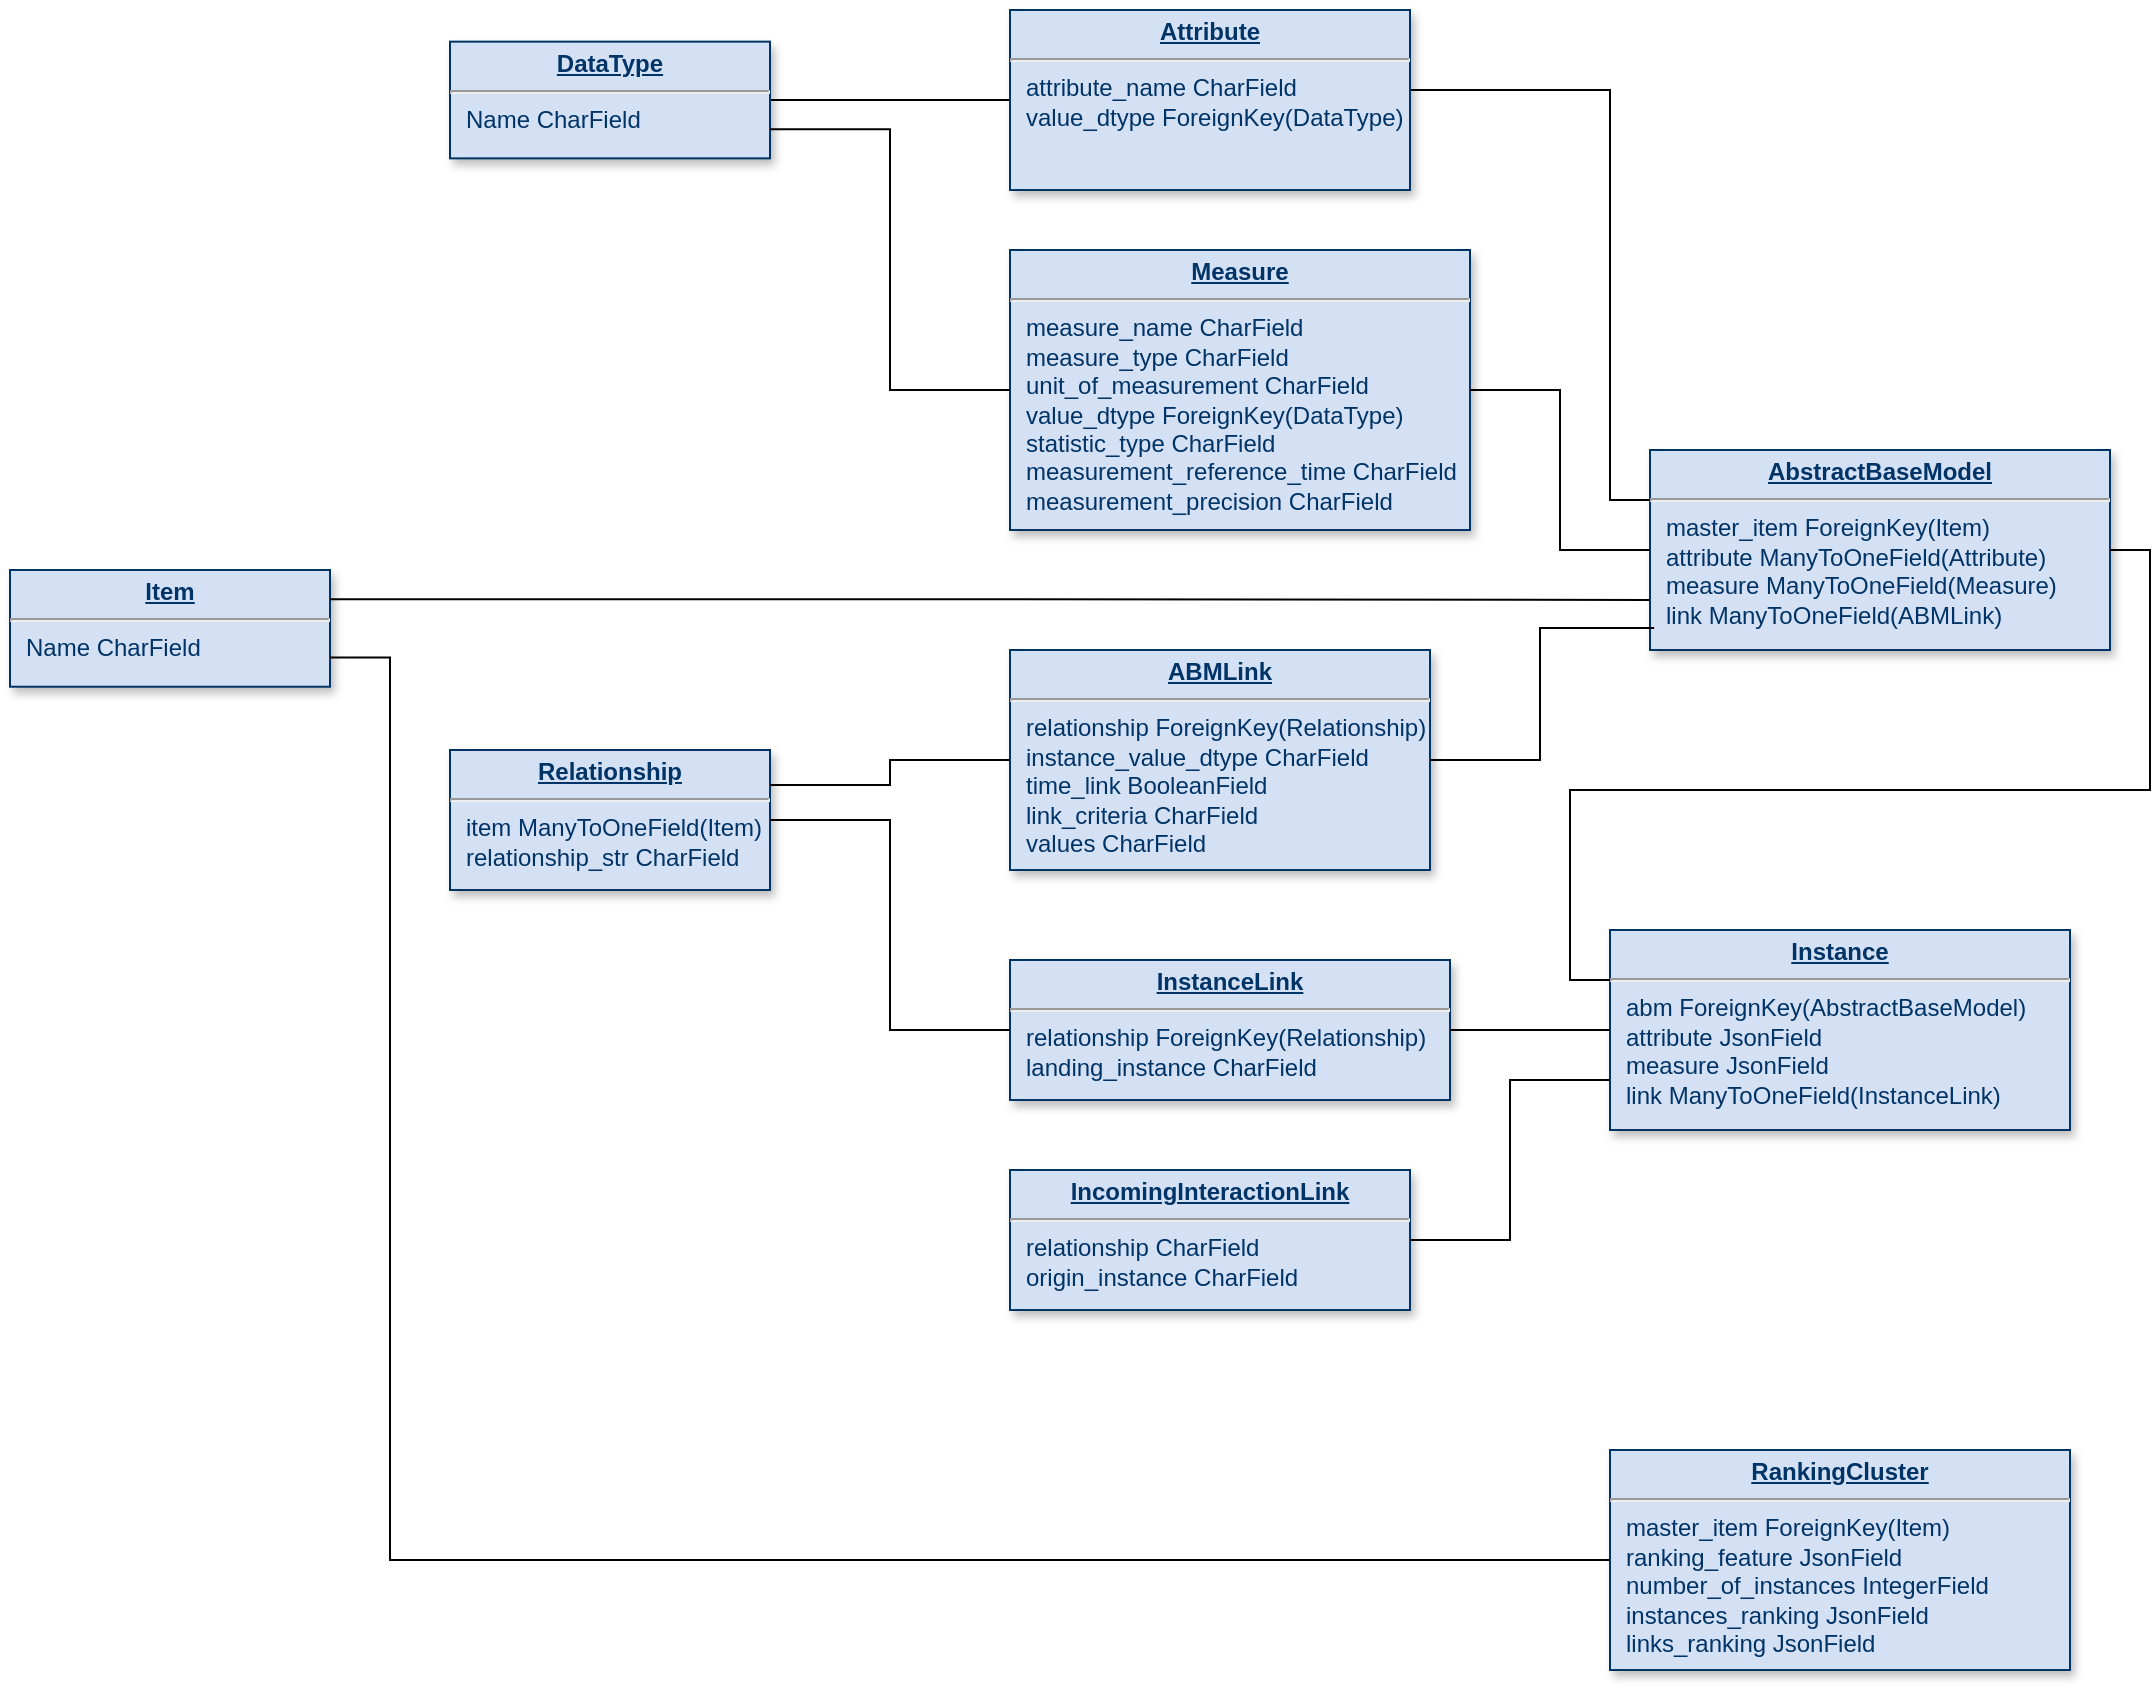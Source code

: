 <mxfile version="13.8.1" type="github">
  <diagram name="Page-1" id="efa7a0a1-bf9b-a30e-e6df-94a7791c09e9">
    <mxGraphModel dx="1694" dy="491" grid="1" gridSize="10" guides="1" tooltips="1" connect="1" arrows="1" fold="1" page="1" pageScale="1" pageWidth="826" pageHeight="1169" background="#ffffff" math="0" shadow="0">
      <root>
        <mxCell id="0" />
        <mxCell id="1" parent="0" />
        <mxCell id="dLQtuvFmYOMqUXObBdYa-115" style="edgeStyle=orthogonalEdgeStyle;rounded=0;orthogonalLoop=1;jettySize=auto;html=1;entryX=0;entryY=0.5;entryDx=0;entryDy=0;endArrow=none;endFill=0;" parent="1" source="25" target="dLQtuvFmYOMqUXObBdYa-114" edge="1">
          <mxGeometry relative="1" as="geometry" />
        </mxCell>
        <mxCell id="25" value="&lt;p style=&quot;margin: 0px ; margin-top: 4px ; text-align: center ; text-decoration: underline&quot;&gt;&lt;b&gt;DataType&lt;/b&gt;&lt;/p&gt;&lt;hr&gt;&lt;p style=&quot;margin: 0px ; margin-left: 8px&quot;&gt;Name CharField&lt;/p&gt;" style="verticalAlign=top;align=left;overflow=fill;fontSize=12;fontFamily=Helvetica;html=1;strokeColor=#003366;shadow=1;fillColor=#D4E1F5;fontColor=#003366" parent="1" vertex="1">
          <mxGeometry x="30" y="185.82" width="160" height="58.36" as="geometry" />
        </mxCell>
        <mxCell id="XLXMaAL3mI5uWrxPO-Kz-27" style="edgeStyle=orthogonalEdgeStyle;rounded=0;orthogonalLoop=1;jettySize=auto;html=1;exitX=1;exitY=0.5;exitDx=0;exitDy=0;entryX=0;entryY=0.25;entryDx=0;entryDy=0;endArrow=none;endFill=0;" parent="1" source="dLQtuvFmYOMqUXObBdYa-114" target="dLQtuvFmYOMqUXObBdYa-119" edge="1">
          <mxGeometry relative="1" as="geometry">
            <Array as="points">
              <mxPoint x="510" y="210" />
              <mxPoint x="610" y="210" />
              <mxPoint x="610" y="415" />
            </Array>
          </mxGeometry>
        </mxCell>
        <mxCell id="dLQtuvFmYOMqUXObBdYa-114" value="&lt;p style=&quot;margin: 0px ; margin-top: 4px ; text-align: center ; text-decoration: underline&quot;&gt;&lt;b&gt;Attribute&lt;/b&gt;&lt;/p&gt;&lt;hr&gt;&lt;p style=&quot;margin: 0px ; margin-left: 8px&quot;&gt;attribute_name CharField&lt;/p&gt;&lt;p style=&quot;margin: 0px ; margin-left: 8px&quot;&gt;value_dtype ForeignKey(DataType)&lt;/p&gt;" style="verticalAlign=top;align=left;overflow=fill;fontSize=12;fontFamily=Helvetica;html=1;strokeColor=#003366;shadow=1;fillColor=#D4E1F5;fontColor=#003366" parent="1" vertex="1">
          <mxGeometry x="310" y="170" width="200" height="90" as="geometry" />
        </mxCell>
        <mxCell id="dLQtuvFmYOMqUXObBdYa-116" value="&lt;p style=&quot;margin: 0px ; margin-top: 4px ; text-align: center ; text-decoration: underline&quot;&gt;&lt;b&gt;Measure&lt;/b&gt;&lt;/p&gt;&lt;hr&gt;&lt;p style=&quot;margin: 0px ; margin-left: 8px&quot;&gt;measure_name CharField&lt;/p&gt;&lt;p style=&quot;margin: 0px ; margin-left: 8px&quot;&gt;measure_type CharField&lt;/p&gt;&lt;p style=&quot;margin: 0px ; margin-left: 8px&quot;&gt;unit_of_measurement CharField&lt;/p&gt;&lt;p style=&quot;margin: 0px ; margin-left: 8px&quot;&gt;value_dtype ForeignKey(DataType)&lt;br&gt;&lt;/p&gt;&lt;p style=&quot;margin: 0px ; margin-left: 8px&quot;&gt;statistic_type CharField&lt;/p&gt;&lt;p style=&quot;margin: 0px ; margin-left: 8px&quot;&gt;measurement_reference_time CharField&lt;/p&gt;&lt;p style=&quot;margin: 0px ; margin-left: 8px&quot;&gt;measurement_precision CharField&lt;/p&gt;" style="verticalAlign=top;align=left;overflow=fill;fontSize=12;fontFamily=Helvetica;html=1;strokeColor=#003366;shadow=1;fillColor=#D4E1F5;fontColor=#003366" parent="1" vertex="1">
          <mxGeometry x="310" y="290" width="230" height="140" as="geometry" />
        </mxCell>
        <mxCell id="dLQtuvFmYOMqUXObBdYa-117" style="edgeStyle=orthogonalEdgeStyle;rounded=0;orthogonalLoop=1;jettySize=auto;html=1;entryX=0;entryY=0.5;entryDx=0;entryDy=0;endArrow=none;endFill=0;exitX=1;exitY=0.75;exitDx=0;exitDy=0;" parent="1" source="25" target="dLQtuvFmYOMqUXObBdYa-116" edge="1">
          <mxGeometry relative="1" as="geometry">
            <mxPoint x="200" y="225" as="sourcePoint" />
            <mxPoint x="320" y="225" as="targetPoint" />
          </mxGeometry>
        </mxCell>
        <mxCell id="dLQtuvFmYOMqUXObBdYa-118" value="&lt;p style=&quot;margin: 0px ; margin-top: 4px ; text-align: center ; text-decoration: underline&quot;&gt;&lt;b&gt;ABMLink&lt;/b&gt;&lt;/p&gt;&lt;hr&gt;&lt;p style=&quot;margin: 0px ; margin-left: 8px&quot;&gt;relationship ForeignKey(Relationship)&lt;/p&gt;&lt;p style=&quot;margin: 0px ; margin-left: 8px&quot;&gt;instance_value_dtype CharField&lt;/p&gt;&lt;p style=&quot;margin: 0px ; margin-left: 8px&quot;&gt;time_link BooleanField&lt;/p&gt;&lt;p style=&quot;margin: 0px ; margin-left: 8px&quot;&gt;link_criteria CharField&lt;/p&gt;&lt;p style=&quot;margin: 0px ; margin-left: 8px&quot;&gt;values CharField&lt;/p&gt;" style="verticalAlign=top;align=left;overflow=fill;fontSize=12;fontFamily=Helvetica;html=1;strokeColor=#003366;shadow=1;fillColor=#D4E1F5;fontColor=#003366" parent="1" vertex="1">
          <mxGeometry x="310" y="490" width="210" height="110" as="geometry" />
        </mxCell>
        <mxCell id="dLQtuvFmYOMqUXObBdYa-119" value="&lt;p style=&quot;margin: 0px ; margin-top: 4px ; text-align: center ; text-decoration: underline&quot;&gt;&lt;b&gt;AbstractBaseModel&lt;/b&gt;&lt;/p&gt;&lt;hr&gt;&lt;p style=&quot;margin: 0px ; margin-left: 8px&quot;&gt;master_item ForeignKey(Item)&lt;/p&gt;&lt;p style=&quot;margin: 0px ; margin-left: 8px&quot;&gt;attribute ManyToOneField(Attribute)&lt;/p&gt;&lt;p style=&quot;margin: 0px ; margin-left: 8px&quot;&gt;measure ManyToOneField(Measure)&lt;/p&gt;&lt;p style=&quot;margin: 0px ; margin-left: 8px&quot;&gt;link ManyToOneField(ABMLink)&lt;/p&gt;" style="verticalAlign=top;align=left;overflow=fill;fontSize=12;fontFamily=Helvetica;html=1;strokeColor=#003366;shadow=1;fillColor=#D4E1F5;fontColor=#003366" parent="1" vertex="1">
          <mxGeometry x="630" y="390" width="230" height="100" as="geometry" />
        </mxCell>
        <mxCell id="dLQtuvFmYOMqUXObBdYa-122" style="edgeStyle=orthogonalEdgeStyle;rounded=0;orthogonalLoop=1;jettySize=auto;html=1;entryX=0;entryY=0.5;entryDx=0;entryDy=0;endArrow=none;endFill=0;exitX=1;exitY=0.5;exitDx=0;exitDy=0;" parent="1" source="dLQtuvFmYOMqUXObBdYa-116" target="dLQtuvFmYOMqUXObBdYa-119" edge="1">
          <mxGeometry relative="1" as="geometry">
            <mxPoint x="520" y="150" as="sourcePoint" />
            <mxPoint x="650" y="150" as="targetPoint" />
          </mxGeometry>
        </mxCell>
        <mxCell id="XLXMaAL3mI5uWrxPO-Kz-25" value="&lt;p style=&quot;margin: 0px ; margin-top: 4px ; text-align: center ; text-decoration: underline&quot;&gt;&lt;b&gt;Item&lt;/b&gt;&lt;/p&gt;&lt;hr&gt;&lt;p style=&quot;margin: 0px ; margin-left: 8px&quot;&gt;Name CharField&lt;/p&gt;" style="verticalAlign=top;align=left;overflow=fill;fontSize=12;fontFamily=Helvetica;html=1;strokeColor=#003366;shadow=1;fillColor=#D4E1F5;fontColor=#003366" parent="1" vertex="1">
          <mxGeometry x="-190" y="450" width="160" height="58.36" as="geometry" />
        </mxCell>
        <mxCell id="XLXMaAL3mI5uWrxPO-Kz-28" value="&lt;p style=&quot;margin: 0px ; margin-top: 4px ; text-align: center ; text-decoration: underline&quot;&gt;&lt;b&gt;Instance&lt;/b&gt;&lt;/p&gt;&lt;hr&gt;&lt;p style=&quot;margin: 0px ; margin-left: 8px&quot;&gt;abm ForeignKey(AbstractBaseModel)&lt;/p&gt;&lt;p style=&quot;margin: 0px ; margin-left: 8px&quot;&gt;attribute JsonField&lt;/p&gt;&lt;p style=&quot;margin: 0px ; margin-left: 8px&quot;&gt;measure JsonField&lt;/p&gt;&lt;p style=&quot;margin: 0px ; margin-left: 8px&quot;&gt;link ManyToOneField(InstanceLink)&lt;/p&gt;" style="verticalAlign=top;align=left;overflow=fill;fontSize=12;fontFamily=Helvetica;html=1;strokeColor=#003366;shadow=1;fillColor=#D4E1F5;fontColor=#003366" parent="1" vertex="1">
          <mxGeometry x="610" y="630" width="230" height="100" as="geometry" />
        </mxCell>
        <mxCell id="XLXMaAL3mI5uWrxPO-Kz-30" style="edgeStyle=orthogonalEdgeStyle;rounded=0;orthogonalLoop=1;jettySize=auto;html=1;entryX=0.009;entryY=0.89;entryDx=0;entryDy=0;endArrow=none;endFill=0;exitX=1;exitY=0.5;exitDx=0;exitDy=0;entryPerimeter=0;" parent="1" source="dLQtuvFmYOMqUXObBdYa-118" target="dLQtuvFmYOMqUXObBdYa-119" edge="1">
          <mxGeometry relative="1" as="geometry">
            <mxPoint x="550" y="290" as="sourcePoint" />
            <mxPoint x="640" y="550" as="targetPoint" />
          </mxGeometry>
        </mxCell>
        <mxCell id="XLXMaAL3mI5uWrxPO-Kz-31" value="&lt;p style=&quot;margin: 0px ; margin-top: 4px ; text-align: center ; text-decoration: underline&quot;&gt;&lt;b&gt;InstanceLink&lt;/b&gt;&lt;/p&gt;&lt;hr&gt;&lt;p style=&quot;margin: 0px ; margin-left: 8px&quot;&gt;relationship ForeignKey(Relationship)&lt;/p&gt;&lt;p style=&quot;margin: 0px ; margin-left: 8px&quot;&gt;landing_instance CharField&lt;/p&gt;" style="verticalAlign=top;align=left;overflow=fill;fontSize=12;fontFamily=Helvetica;html=1;strokeColor=#003366;shadow=1;fillColor=#D4E1F5;fontColor=#003366" parent="1" vertex="1">
          <mxGeometry x="310" y="645" width="220" height="70" as="geometry" />
        </mxCell>
        <mxCell id="XLXMaAL3mI5uWrxPO-Kz-32" value="&lt;p style=&quot;margin: 4px 0px 0px ; text-align: center&quot;&gt;&lt;b&gt;&lt;u&gt;IncomingInteractionLink&lt;/u&gt;&lt;/b&gt;&lt;br&gt;&lt;/p&gt;&lt;hr&gt;&lt;p style=&quot;margin: 0px ; margin-left: 8px&quot;&gt;relationship CharField&lt;/p&gt;&lt;p style=&quot;margin: 0px ; margin-left: 8px&quot;&gt;origin_instance CharField&lt;/p&gt;" style="verticalAlign=top;align=left;overflow=fill;fontSize=12;fontFamily=Helvetica;html=1;strokeColor=#003366;shadow=1;fillColor=#D4E1F5;fontColor=#003366" parent="1" vertex="1">
          <mxGeometry x="310" y="750" width="200" height="70" as="geometry" />
        </mxCell>
        <mxCell id="XLXMaAL3mI5uWrxPO-Kz-33" style="edgeStyle=orthogonalEdgeStyle;rounded=0;orthogonalLoop=1;jettySize=auto;html=1;exitX=1;exitY=0.5;exitDx=0;exitDy=0;entryX=0;entryY=0.25;entryDx=0;entryDy=0;endArrow=none;endFill=0;" parent="1" source="dLQtuvFmYOMqUXObBdYa-119" target="XLXMaAL3mI5uWrxPO-Kz-28" edge="1">
          <mxGeometry relative="1" as="geometry">
            <mxPoint x="200" y="579.18" as="sourcePoint" />
            <mxPoint x="640" y="575" as="targetPoint" />
          </mxGeometry>
        </mxCell>
        <mxCell id="XLXMaAL3mI5uWrxPO-Kz-34" style="edgeStyle=orthogonalEdgeStyle;rounded=0;orthogonalLoop=1;jettySize=auto;html=1;exitX=1;exitY=0.5;exitDx=0;exitDy=0;entryX=0;entryY=0.5;entryDx=0;entryDy=0;endArrow=none;endFill=0;" parent="1" source="XLXMaAL3mI5uWrxPO-Kz-31" target="XLXMaAL3mI5uWrxPO-Kz-28" edge="1">
          <mxGeometry relative="1" as="geometry">
            <mxPoint x="860" y="480" as="sourcePoint" />
            <mxPoint x="620" y="665" as="targetPoint" />
          </mxGeometry>
        </mxCell>
        <mxCell id="XLXMaAL3mI5uWrxPO-Kz-35" style="edgeStyle=orthogonalEdgeStyle;rounded=0;orthogonalLoop=1;jettySize=auto;html=1;exitX=1;exitY=0.5;exitDx=0;exitDy=0;entryX=0;entryY=0.75;entryDx=0;entryDy=0;endArrow=none;endFill=0;" parent="1" source="XLXMaAL3mI5uWrxPO-Kz-32" target="XLXMaAL3mI5uWrxPO-Kz-28" edge="1">
          <mxGeometry relative="1" as="geometry">
            <mxPoint x="520" y="690" as="sourcePoint" />
            <mxPoint x="620" y="690" as="targetPoint" />
          </mxGeometry>
        </mxCell>
        <mxCell id="XLXMaAL3mI5uWrxPO-Kz-36" style="edgeStyle=orthogonalEdgeStyle;rounded=0;orthogonalLoop=1;jettySize=auto;html=1;entryX=0;entryY=0.75;entryDx=0;entryDy=0;endArrow=none;endFill=0;exitX=1;exitY=0.25;exitDx=0;exitDy=0;" parent="1" source="XLXMaAL3mI5uWrxPO-Kz-25" target="dLQtuvFmYOMqUXObBdYa-119" edge="1">
          <mxGeometry relative="1" as="geometry">
            <mxPoint x="520" y="635" as="sourcePoint" />
            <mxPoint x="642.07" y="589" as="targetPoint" />
          </mxGeometry>
        </mxCell>
        <mxCell id="XLXMaAL3mI5uWrxPO-Kz-37" value="&lt;p style=&quot;margin: 0px ; margin-top: 4px ; text-align: center ; text-decoration: underline&quot;&gt;&lt;b&gt;Relationship&lt;/b&gt;&lt;/p&gt;&lt;hr&gt;&lt;p style=&quot;margin: 0px ; margin-left: 8px&quot;&gt;item ManyToOneField(Item)&lt;/p&gt;&lt;p style=&quot;margin: 0px ; margin-left: 8px&quot;&gt;relationship_str CharField&lt;/p&gt;" style="verticalAlign=top;align=left;overflow=fill;fontSize=12;fontFamily=Helvetica;html=1;strokeColor=#003366;shadow=1;fillColor=#D4E1F5;fontColor=#003366" parent="1" vertex="1">
          <mxGeometry x="30" y="540" width="160" height="70" as="geometry" />
        </mxCell>
        <mxCell id="XLXMaAL3mI5uWrxPO-Kz-38" style="edgeStyle=orthogonalEdgeStyle;rounded=0;orthogonalLoop=1;jettySize=auto;html=1;entryX=0;entryY=0.5;entryDx=0;entryDy=0;endArrow=none;endFill=0;exitX=1;exitY=0.25;exitDx=0;exitDy=0;" parent="1" source="XLXMaAL3mI5uWrxPO-Kz-37" target="dLQtuvFmYOMqUXObBdYa-118" edge="1">
          <mxGeometry relative="1" as="geometry">
            <mxPoint x="530" y="555" as="sourcePoint" />
            <mxPoint x="642.07" y="489" as="targetPoint" />
          </mxGeometry>
        </mxCell>
        <mxCell id="XLXMaAL3mI5uWrxPO-Kz-39" style="edgeStyle=orthogonalEdgeStyle;rounded=0;orthogonalLoop=1;jettySize=auto;html=1;entryX=0;entryY=0.5;entryDx=0;entryDy=0;endArrow=none;endFill=0;exitX=1;exitY=0.5;exitDx=0;exitDy=0;" parent="1" source="XLXMaAL3mI5uWrxPO-Kz-37" target="XLXMaAL3mI5uWrxPO-Kz-31" edge="1">
          <mxGeometry relative="1" as="geometry">
            <mxPoint x="200" y="567.5" as="sourcePoint" />
            <mxPoint x="320" y="555" as="targetPoint" />
          </mxGeometry>
        </mxCell>
        <mxCell id="XLXMaAL3mI5uWrxPO-Kz-40" value="&lt;p style=&quot;margin: 0px ; margin-top: 4px ; text-align: center ; text-decoration: underline&quot;&gt;&lt;b&gt;RankingCluster&lt;/b&gt;&lt;/p&gt;&lt;hr&gt;&lt;p style=&quot;margin: 0px ; margin-left: 8px&quot;&gt;master_item ForeignKey(Item)&lt;/p&gt;&lt;p style=&quot;margin: 0px ; margin-left: 8px&quot;&gt;ranking_feature JsonField&lt;/p&gt;&lt;p style=&quot;margin: 0px ; margin-left: 8px&quot;&gt;number_of_instances IntegerField&lt;/p&gt;&lt;p style=&quot;margin: 0px ; margin-left: 8px&quot;&gt;instances_ranking JsonField&lt;/p&gt;&lt;p style=&quot;margin: 0px ; margin-left: 8px&quot;&gt;links_ranking JsonField&lt;/p&gt;" style="verticalAlign=top;align=left;overflow=fill;fontSize=12;fontFamily=Helvetica;html=1;strokeColor=#003366;shadow=1;fillColor=#D4E1F5;fontColor=#003366" parent="1" vertex="1">
          <mxGeometry x="610" y="890" width="230" height="110" as="geometry" />
        </mxCell>
        <mxCell id="XLXMaAL3mI5uWrxPO-Kz-41" style="edgeStyle=orthogonalEdgeStyle;rounded=0;orthogonalLoop=1;jettySize=auto;html=1;endArrow=none;endFill=0;exitX=1;exitY=0.75;exitDx=0;exitDy=0;entryX=0;entryY=0.5;entryDx=0;entryDy=0;" parent="1" source="XLXMaAL3mI5uWrxPO-Kz-25" target="XLXMaAL3mI5uWrxPO-Kz-40" edge="1">
          <mxGeometry relative="1" as="geometry">
            <mxPoint x="-20" y="474.59" as="sourcePoint" />
            <mxPoint x="550" y="1010" as="targetPoint" />
            <Array as="points">
              <mxPoint y="494" />
              <mxPoint y="945" />
            </Array>
          </mxGeometry>
        </mxCell>
      </root>
    </mxGraphModel>
  </diagram>
</mxfile>
